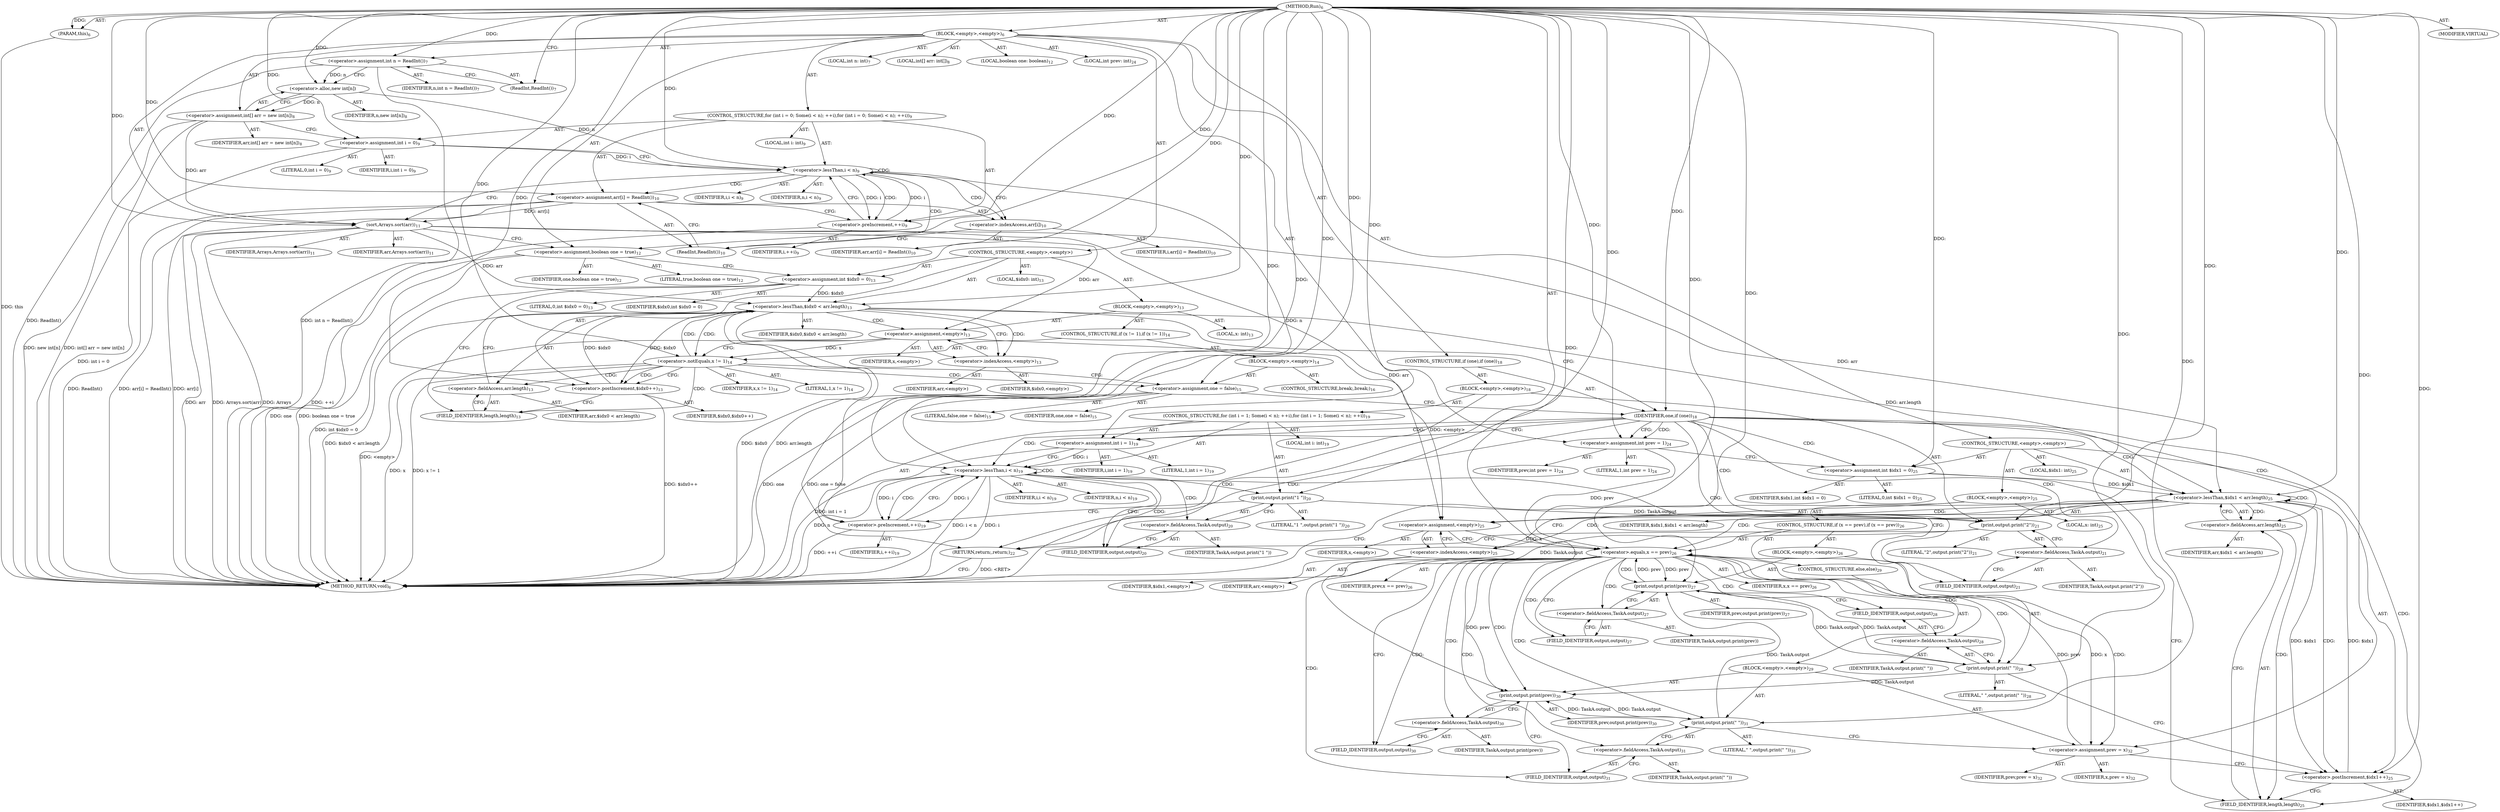 digraph "Run" {  
"21" [label = <(METHOD,Run)<SUB>6</SUB>> ]
"22" [label = <(PARAM,this)<SUB>6</SUB>> ]
"23" [label = <(BLOCK,&lt;empty&gt;,&lt;empty&gt;)<SUB>6</SUB>> ]
"24" [label = <(LOCAL,int n: int)<SUB>7</SUB>> ]
"25" [label = <(&lt;operator&gt;.assignment,int n = ReadInt())<SUB>7</SUB>> ]
"26" [label = <(IDENTIFIER,n,int n = ReadInt())<SUB>7</SUB>> ]
"27" [label = <(ReadInt,ReadInt())<SUB>7</SUB>> ]
"28" [label = <(LOCAL,int[] arr: int[])<SUB>8</SUB>> ]
"29" [label = <(&lt;operator&gt;.assignment,int[] arr = new int[n])<SUB>8</SUB>> ]
"30" [label = <(IDENTIFIER,arr,int[] arr = new int[n])<SUB>8</SUB>> ]
"31" [label = <(&lt;operator&gt;.alloc,new int[n])> ]
"32" [label = <(IDENTIFIER,n,new int[n])<SUB>8</SUB>> ]
"33" [label = <(CONTROL_STRUCTURE,for (int i = 0; Some(i &lt; n); ++i),for (int i = 0; Some(i &lt; n); ++i))<SUB>9</SUB>> ]
"34" [label = <(LOCAL,int i: int)<SUB>9</SUB>> ]
"35" [label = <(&lt;operator&gt;.assignment,int i = 0)<SUB>9</SUB>> ]
"36" [label = <(IDENTIFIER,i,int i = 0)<SUB>9</SUB>> ]
"37" [label = <(LITERAL,0,int i = 0)<SUB>9</SUB>> ]
"38" [label = <(&lt;operator&gt;.lessThan,i &lt; n)<SUB>9</SUB>> ]
"39" [label = <(IDENTIFIER,i,i &lt; n)<SUB>9</SUB>> ]
"40" [label = <(IDENTIFIER,n,i &lt; n)<SUB>9</SUB>> ]
"41" [label = <(&lt;operator&gt;.preIncrement,++i)<SUB>9</SUB>> ]
"42" [label = <(IDENTIFIER,i,++i)<SUB>9</SUB>> ]
"43" [label = <(&lt;operator&gt;.assignment,arr[i] = ReadInt())<SUB>10</SUB>> ]
"44" [label = <(&lt;operator&gt;.indexAccess,arr[i])<SUB>10</SUB>> ]
"45" [label = <(IDENTIFIER,arr,arr[i] = ReadInt())<SUB>10</SUB>> ]
"46" [label = <(IDENTIFIER,i,arr[i] = ReadInt())<SUB>10</SUB>> ]
"47" [label = <(ReadInt,ReadInt())<SUB>10</SUB>> ]
"48" [label = <(sort,Arrays.sort(arr))<SUB>11</SUB>> ]
"49" [label = <(IDENTIFIER,Arrays,Arrays.sort(arr))<SUB>11</SUB>> ]
"50" [label = <(IDENTIFIER,arr,Arrays.sort(arr))<SUB>11</SUB>> ]
"51" [label = <(LOCAL,boolean one: boolean)<SUB>12</SUB>> ]
"52" [label = <(&lt;operator&gt;.assignment,boolean one = true)<SUB>12</SUB>> ]
"53" [label = <(IDENTIFIER,one,boolean one = true)<SUB>12</SUB>> ]
"54" [label = <(LITERAL,true,boolean one = true)<SUB>12</SUB>> ]
"55" [label = <(CONTROL_STRUCTURE,&lt;empty&gt;,&lt;empty&gt;)> ]
"56" [label = <(LOCAL,$idx0: int)<SUB>13</SUB>> ]
"57" [label = <(&lt;operator&gt;.assignment,int $idx0 = 0)<SUB>13</SUB>> ]
"58" [label = <(IDENTIFIER,$idx0,int $idx0 = 0)> ]
"59" [label = <(LITERAL,0,int $idx0 = 0)<SUB>13</SUB>> ]
"60" [label = <(&lt;operator&gt;.lessThan,$idx0 &lt; arr.length)<SUB>13</SUB>> ]
"61" [label = <(IDENTIFIER,$idx0,$idx0 &lt; arr.length)> ]
"62" [label = <(&lt;operator&gt;.fieldAccess,arr.length)<SUB>13</SUB>> ]
"63" [label = <(IDENTIFIER,arr,$idx0 &lt; arr.length)> ]
"64" [label = <(FIELD_IDENTIFIER,length,length)<SUB>13</SUB>> ]
"65" [label = <(&lt;operator&gt;.postIncrement,$idx0++)<SUB>13</SUB>> ]
"66" [label = <(IDENTIFIER,$idx0,$idx0++)> ]
"67" [label = <(BLOCK,&lt;empty&gt;,&lt;empty&gt;)<SUB>13</SUB>> ]
"68" [label = <(LOCAL,x: int)<SUB>13</SUB>> ]
"69" [label = <(&lt;operator&gt;.assignment,&lt;empty&gt;)<SUB>13</SUB>> ]
"70" [label = <(IDENTIFIER,x,&lt;empty&gt;)> ]
"71" [label = <(&lt;operator&gt;.indexAccess,&lt;empty&gt;)<SUB>13</SUB>> ]
"72" [label = <(IDENTIFIER,arr,&lt;empty&gt;)> ]
"73" [label = <(IDENTIFIER,$idx0,&lt;empty&gt;)> ]
"74" [label = <(CONTROL_STRUCTURE,if (x != 1),if (x != 1))<SUB>14</SUB>> ]
"75" [label = <(&lt;operator&gt;.notEquals,x != 1)<SUB>14</SUB>> ]
"76" [label = <(IDENTIFIER,x,x != 1)<SUB>14</SUB>> ]
"77" [label = <(LITERAL,1,x != 1)<SUB>14</SUB>> ]
"78" [label = <(BLOCK,&lt;empty&gt;,&lt;empty&gt;)<SUB>14</SUB>> ]
"79" [label = <(&lt;operator&gt;.assignment,one = false)<SUB>15</SUB>> ]
"80" [label = <(IDENTIFIER,one,one = false)<SUB>15</SUB>> ]
"81" [label = <(LITERAL,false,one = false)<SUB>15</SUB>> ]
"82" [label = <(CONTROL_STRUCTURE,break;,break;)<SUB>16</SUB>> ]
"83" [label = <(CONTROL_STRUCTURE,if (one),if (one))<SUB>18</SUB>> ]
"84" [label = <(IDENTIFIER,one,if (one))<SUB>18</SUB>> ]
"85" [label = <(BLOCK,&lt;empty&gt;,&lt;empty&gt;)<SUB>18</SUB>> ]
"86" [label = <(CONTROL_STRUCTURE,for (int i = 1; Some(i &lt; n); ++i),for (int i = 1; Some(i &lt; n); ++i))<SUB>19</SUB>> ]
"87" [label = <(LOCAL,int i: int)<SUB>19</SUB>> ]
"88" [label = <(&lt;operator&gt;.assignment,int i = 1)<SUB>19</SUB>> ]
"89" [label = <(IDENTIFIER,i,int i = 1)<SUB>19</SUB>> ]
"90" [label = <(LITERAL,1,int i = 1)<SUB>19</SUB>> ]
"91" [label = <(&lt;operator&gt;.lessThan,i &lt; n)<SUB>19</SUB>> ]
"92" [label = <(IDENTIFIER,i,i &lt; n)<SUB>19</SUB>> ]
"93" [label = <(IDENTIFIER,n,i &lt; n)<SUB>19</SUB>> ]
"94" [label = <(&lt;operator&gt;.preIncrement,++i)<SUB>19</SUB>> ]
"95" [label = <(IDENTIFIER,i,++i)<SUB>19</SUB>> ]
"96" [label = <(print,output.print(&quot;1 &quot;))<SUB>20</SUB>> ]
"97" [label = <(&lt;operator&gt;.fieldAccess,TaskA.output)<SUB>20</SUB>> ]
"98" [label = <(IDENTIFIER,TaskA,output.print(&quot;1 &quot;))> ]
"99" [label = <(FIELD_IDENTIFIER,output,output)<SUB>20</SUB>> ]
"100" [label = <(LITERAL,&quot;1 &quot;,output.print(&quot;1 &quot;))<SUB>20</SUB>> ]
"101" [label = <(print,output.print(&quot;2&quot;))<SUB>21</SUB>> ]
"102" [label = <(&lt;operator&gt;.fieldAccess,TaskA.output)<SUB>21</SUB>> ]
"103" [label = <(IDENTIFIER,TaskA,output.print(&quot;2&quot;))> ]
"104" [label = <(FIELD_IDENTIFIER,output,output)<SUB>21</SUB>> ]
"105" [label = <(LITERAL,&quot;2&quot;,output.print(&quot;2&quot;))<SUB>21</SUB>> ]
"106" [label = <(RETURN,return;,return;)<SUB>22</SUB>> ]
"107" [label = <(LOCAL,int prev: int)<SUB>24</SUB>> ]
"108" [label = <(&lt;operator&gt;.assignment,int prev = 1)<SUB>24</SUB>> ]
"109" [label = <(IDENTIFIER,prev,int prev = 1)<SUB>24</SUB>> ]
"110" [label = <(LITERAL,1,int prev = 1)<SUB>24</SUB>> ]
"111" [label = <(CONTROL_STRUCTURE,&lt;empty&gt;,&lt;empty&gt;)> ]
"112" [label = <(LOCAL,$idx1: int)<SUB>25</SUB>> ]
"113" [label = <(&lt;operator&gt;.assignment,int $idx1 = 0)<SUB>25</SUB>> ]
"114" [label = <(IDENTIFIER,$idx1,int $idx1 = 0)> ]
"115" [label = <(LITERAL,0,int $idx1 = 0)<SUB>25</SUB>> ]
"116" [label = <(&lt;operator&gt;.lessThan,$idx1 &lt; arr.length)<SUB>25</SUB>> ]
"117" [label = <(IDENTIFIER,$idx1,$idx1 &lt; arr.length)> ]
"118" [label = <(&lt;operator&gt;.fieldAccess,arr.length)<SUB>25</SUB>> ]
"119" [label = <(IDENTIFIER,arr,$idx1 &lt; arr.length)> ]
"120" [label = <(FIELD_IDENTIFIER,length,length)<SUB>25</SUB>> ]
"121" [label = <(&lt;operator&gt;.postIncrement,$idx1++)<SUB>25</SUB>> ]
"122" [label = <(IDENTIFIER,$idx1,$idx1++)> ]
"123" [label = <(BLOCK,&lt;empty&gt;,&lt;empty&gt;)<SUB>25</SUB>> ]
"124" [label = <(LOCAL,x: int)<SUB>25</SUB>> ]
"125" [label = <(&lt;operator&gt;.assignment,&lt;empty&gt;)<SUB>25</SUB>> ]
"126" [label = <(IDENTIFIER,x,&lt;empty&gt;)> ]
"127" [label = <(&lt;operator&gt;.indexAccess,&lt;empty&gt;)<SUB>25</SUB>> ]
"128" [label = <(IDENTIFIER,arr,&lt;empty&gt;)> ]
"129" [label = <(IDENTIFIER,$idx1,&lt;empty&gt;)> ]
"130" [label = <(CONTROL_STRUCTURE,if (x == prev),if (x == prev))<SUB>26</SUB>> ]
"131" [label = <(&lt;operator&gt;.equals,x == prev)<SUB>26</SUB>> ]
"132" [label = <(IDENTIFIER,x,x == prev)<SUB>26</SUB>> ]
"133" [label = <(IDENTIFIER,prev,x == prev)<SUB>26</SUB>> ]
"134" [label = <(BLOCK,&lt;empty&gt;,&lt;empty&gt;)<SUB>26</SUB>> ]
"135" [label = <(print,output.print(prev))<SUB>27</SUB>> ]
"136" [label = <(&lt;operator&gt;.fieldAccess,TaskA.output)<SUB>27</SUB>> ]
"137" [label = <(IDENTIFIER,TaskA,output.print(prev))> ]
"138" [label = <(FIELD_IDENTIFIER,output,output)<SUB>27</SUB>> ]
"139" [label = <(IDENTIFIER,prev,output.print(prev))<SUB>27</SUB>> ]
"140" [label = <(print,output.print(&quot; &quot;))<SUB>28</SUB>> ]
"141" [label = <(&lt;operator&gt;.fieldAccess,TaskA.output)<SUB>28</SUB>> ]
"142" [label = <(IDENTIFIER,TaskA,output.print(&quot; &quot;))> ]
"143" [label = <(FIELD_IDENTIFIER,output,output)<SUB>28</SUB>> ]
"144" [label = <(LITERAL,&quot; &quot;,output.print(&quot; &quot;))<SUB>28</SUB>> ]
"145" [label = <(CONTROL_STRUCTURE,else,else)<SUB>29</SUB>> ]
"146" [label = <(BLOCK,&lt;empty&gt;,&lt;empty&gt;)<SUB>29</SUB>> ]
"147" [label = <(print,output.print(prev))<SUB>30</SUB>> ]
"148" [label = <(&lt;operator&gt;.fieldAccess,TaskA.output)<SUB>30</SUB>> ]
"149" [label = <(IDENTIFIER,TaskA,output.print(prev))> ]
"150" [label = <(FIELD_IDENTIFIER,output,output)<SUB>30</SUB>> ]
"151" [label = <(IDENTIFIER,prev,output.print(prev))<SUB>30</SUB>> ]
"152" [label = <(print,output.print(&quot; &quot;))<SUB>31</SUB>> ]
"153" [label = <(&lt;operator&gt;.fieldAccess,TaskA.output)<SUB>31</SUB>> ]
"154" [label = <(IDENTIFIER,TaskA,output.print(&quot; &quot;))> ]
"155" [label = <(FIELD_IDENTIFIER,output,output)<SUB>31</SUB>> ]
"156" [label = <(LITERAL,&quot; &quot;,output.print(&quot; &quot;))<SUB>31</SUB>> ]
"157" [label = <(&lt;operator&gt;.assignment,prev = x)<SUB>32</SUB>> ]
"158" [label = <(IDENTIFIER,prev,prev = x)<SUB>32</SUB>> ]
"159" [label = <(IDENTIFIER,x,prev = x)<SUB>32</SUB>> ]
"160" [label = <(MODIFIER,VIRTUAL)> ]
"161" [label = <(METHOD_RETURN,void)<SUB>6</SUB>> ]
  "21" -> "22"  [ label = "AST: "] 
  "21" -> "23"  [ label = "AST: "] 
  "21" -> "160"  [ label = "AST: "] 
  "21" -> "161"  [ label = "AST: "] 
  "23" -> "24"  [ label = "AST: "] 
  "23" -> "25"  [ label = "AST: "] 
  "23" -> "28"  [ label = "AST: "] 
  "23" -> "29"  [ label = "AST: "] 
  "23" -> "33"  [ label = "AST: "] 
  "23" -> "48"  [ label = "AST: "] 
  "23" -> "51"  [ label = "AST: "] 
  "23" -> "52"  [ label = "AST: "] 
  "23" -> "55"  [ label = "AST: "] 
  "23" -> "83"  [ label = "AST: "] 
  "23" -> "107"  [ label = "AST: "] 
  "23" -> "108"  [ label = "AST: "] 
  "23" -> "111"  [ label = "AST: "] 
  "25" -> "26"  [ label = "AST: "] 
  "25" -> "27"  [ label = "AST: "] 
  "29" -> "30"  [ label = "AST: "] 
  "29" -> "31"  [ label = "AST: "] 
  "31" -> "32"  [ label = "AST: "] 
  "33" -> "34"  [ label = "AST: "] 
  "33" -> "35"  [ label = "AST: "] 
  "33" -> "38"  [ label = "AST: "] 
  "33" -> "41"  [ label = "AST: "] 
  "33" -> "43"  [ label = "AST: "] 
  "35" -> "36"  [ label = "AST: "] 
  "35" -> "37"  [ label = "AST: "] 
  "38" -> "39"  [ label = "AST: "] 
  "38" -> "40"  [ label = "AST: "] 
  "41" -> "42"  [ label = "AST: "] 
  "43" -> "44"  [ label = "AST: "] 
  "43" -> "47"  [ label = "AST: "] 
  "44" -> "45"  [ label = "AST: "] 
  "44" -> "46"  [ label = "AST: "] 
  "48" -> "49"  [ label = "AST: "] 
  "48" -> "50"  [ label = "AST: "] 
  "52" -> "53"  [ label = "AST: "] 
  "52" -> "54"  [ label = "AST: "] 
  "55" -> "56"  [ label = "AST: "] 
  "55" -> "57"  [ label = "AST: "] 
  "55" -> "60"  [ label = "AST: "] 
  "55" -> "65"  [ label = "AST: "] 
  "55" -> "67"  [ label = "AST: "] 
  "57" -> "58"  [ label = "AST: "] 
  "57" -> "59"  [ label = "AST: "] 
  "60" -> "61"  [ label = "AST: "] 
  "60" -> "62"  [ label = "AST: "] 
  "62" -> "63"  [ label = "AST: "] 
  "62" -> "64"  [ label = "AST: "] 
  "65" -> "66"  [ label = "AST: "] 
  "67" -> "68"  [ label = "AST: "] 
  "67" -> "69"  [ label = "AST: "] 
  "67" -> "74"  [ label = "AST: "] 
  "69" -> "70"  [ label = "AST: "] 
  "69" -> "71"  [ label = "AST: "] 
  "71" -> "72"  [ label = "AST: "] 
  "71" -> "73"  [ label = "AST: "] 
  "74" -> "75"  [ label = "AST: "] 
  "74" -> "78"  [ label = "AST: "] 
  "75" -> "76"  [ label = "AST: "] 
  "75" -> "77"  [ label = "AST: "] 
  "78" -> "79"  [ label = "AST: "] 
  "78" -> "82"  [ label = "AST: "] 
  "79" -> "80"  [ label = "AST: "] 
  "79" -> "81"  [ label = "AST: "] 
  "83" -> "84"  [ label = "AST: "] 
  "83" -> "85"  [ label = "AST: "] 
  "85" -> "86"  [ label = "AST: "] 
  "85" -> "101"  [ label = "AST: "] 
  "85" -> "106"  [ label = "AST: "] 
  "86" -> "87"  [ label = "AST: "] 
  "86" -> "88"  [ label = "AST: "] 
  "86" -> "91"  [ label = "AST: "] 
  "86" -> "94"  [ label = "AST: "] 
  "86" -> "96"  [ label = "AST: "] 
  "88" -> "89"  [ label = "AST: "] 
  "88" -> "90"  [ label = "AST: "] 
  "91" -> "92"  [ label = "AST: "] 
  "91" -> "93"  [ label = "AST: "] 
  "94" -> "95"  [ label = "AST: "] 
  "96" -> "97"  [ label = "AST: "] 
  "96" -> "100"  [ label = "AST: "] 
  "97" -> "98"  [ label = "AST: "] 
  "97" -> "99"  [ label = "AST: "] 
  "101" -> "102"  [ label = "AST: "] 
  "101" -> "105"  [ label = "AST: "] 
  "102" -> "103"  [ label = "AST: "] 
  "102" -> "104"  [ label = "AST: "] 
  "108" -> "109"  [ label = "AST: "] 
  "108" -> "110"  [ label = "AST: "] 
  "111" -> "112"  [ label = "AST: "] 
  "111" -> "113"  [ label = "AST: "] 
  "111" -> "116"  [ label = "AST: "] 
  "111" -> "121"  [ label = "AST: "] 
  "111" -> "123"  [ label = "AST: "] 
  "113" -> "114"  [ label = "AST: "] 
  "113" -> "115"  [ label = "AST: "] 
  "116" -> "117"  [ label = "AST: "] 
  "116" -> "118"  [ label = "AST: "] 
  "118" -> "119"  [ label = "AST: "] 
  "118" -> "120"  [ label = "AST: "] 
  "121" -> "122"  [ label = "AST: "] 
  "123" -> "124"  [ label = "AST: "] 
  "123" -> "125"  [ label = "AST: "] 
  "123" -> "130"  [ label = "AST: "] 
  "125" -> "126"  [ label = "AST: "] 
  "125" -> "127"  [ label = "AST: "] 
  "127" -> "128"  [ label = "AST: "] 
  "127" -> "129"  [ label = "AST: "] 
  "130" -> "131"  [ label = "AST: "] 
  "130" -> "134"  [ label = "AST: "] 
  "130" -> "145"  [ label = "AST: "] 
  "131" -> "132"  [ label = "AST: "] 
  "131" -> "133"  [ label = "AST: "] 
  "134" -> "135"  [ label = "AST: "] 
  "134" -> "140"  [ label = "AST: "] 
  "135" -> "136"  [ label = "AST: "] 
  "135" -> "139"  [ label = "AST: "] 
  "136" -> "137"  [ label = "AST: "] 
  "136" -> "138"  [ label = "AST: "] 
  "140" -> "141"  [ label = "AST: "] 
  "140" -> "144"  [ label = "AST: "] 
  "141" -> "142"  [ label = "AST: "] 
  "141" -> "143"  [ label = "AST: "] 
  "145" -> "146"  [ label = "AST: "] 
  "146" -> "147"  [ label = "AST: "] 
  "146" -> "152"  [ label = "AST: "] 
  "146" -> "157"  [ label = "AST: "] 
  "147" -> "148"  [ label = "AST: "] 
  "147" -> "151"  [ label = "AST: "] 
  "148" -> "149"  [ label = "AST: "] 
  "148" -> "150"  [ label = "AST: "] 
  "152" -> "153"  [ label = "AST: "] 
  "152" -> "156"  [ label = "AST: "] 
  "153" -> "154"  [ label = "AST: "] 
  "153" -> "155"  [ label = "AST: "] 
  "157" -> "158"  [ label = "AST: "] 
  "157" -> "159"  [ label = "AST: "] 
  "25" -> "31"  [ label = "CFG: "] 
  "29" -> "35"  [ label = "CFG: "] 
  "48" -> "52"  [ label = "CFG: "] 
  "52" -> "57"  [ label = "CFG: "] 
  "108" -> "113"  [ label = "CFG: "] 
  "27" -> "25"  [ label = "CFG: "] 
  "31" -> "29"  [ label = "CFG: "] 
  "35" -> "38"  [ label = "CFG: "] 
  "38" -> "44"  [ label = "CFG: "] 
  "38" -> "48"  [ label = "CFG: "] 
  "41" -> "38"  [ label = "CFG: "] 
  "43" -> "41"  [ label = "CFG: "] 
  "57" -> "64"  [ label = "CFG: "] 
  "60" -> "84"  [ label = "CFG: "] 
  "60" -> "71"  [ label = "CFG: "] 
  "65" -> "64"  [ label = "CFG: "] 
  "84" -> "88"  [ label = "CFG: "] 
  "84" -> "108"  [ label = "CFG: "] 
  "113" -> "120"  [ label = "CFG: "] 
  "116" -> "161"  [ label = "CFG: "] 
  "116" -> "127"  [ label = "CFG: "] 
  "121" -> "120"  [ label = "CFG: "] 
  "44" -> "47"  [ label = "CFG: "] 
  "47" -> "43"  [ label = "CFG: "] 
  "62" -> "60"  [ label = "CFG: "] 
  "69" -> "75"  [ label = "CFG: "] 
  "101" -> "106"  [ label = "CFG: "] 
  "106" -> "161"  [ label = "CFG: "] 
  "118" -> "116"  [ label = "CFG: "] 
  "125" -> "131"  [ label = "CFG: "] 
  "64" -> "62"  [ label = "CFG: "] 
  "71" -> "69"  [ label = "CFG: "] 
  "75" -> "79"  [ label = "CFG: "] 
  "75" -> "65"  [ label = "CFG: "] 
  "88" -> "91"  [ label = "CFG: "] 
  "91" -> "99"  [ label = "CFG: "] 
  "91" -> "104"  [ label = "CFG: "] 
  "94" -> "91"  [ label = "CFG: "] 
  "96" -> "94"  [ label = "CFG: "] 
  "102" -> "101"  [ label = "CFG: "] 
  "120" -> "118"  [ label = "CFG: "] 
  "127" -> "125"  [ label = "CFG: "] 
  "131" -> "138"  [ label = "CFG: "] 
  "131" -> "150"  [ label = "CFG: "] 
  "79" -> "84"  [ label = "CFG: "] 
  "97" -> "96"  [ label = "CFG: "] 
  "104" -> "102"  [ label = "CFG: "] 
  "135" -> "143"  [ label = "CFG: "] 
  "140" -> "121"  [ label = "CFG: "] 
  "99" -> "97"  [ label = "CFG: "] 
  "136" -> "135"  [ label = "CFG: "] 
  "141" -> "140"  [ label = "CFG: "] 
  "147" -> "155"  [ label = "CFG: "] 
  "152" -> "157"  [ label = "CFG: "] 
  "157" -> "121"  [ label = "CFG: "] 
  "138" -> "136"  [ label = "CFG: "] 
  "143" -> "141"  [ label = "CFG: "] 
  "148" -> "147"  [ label = "CFG: "] 
  "153" -> "152"  [ label = "CFG: "] 
  "150" -> "148"  [ label = "CFG: "] 
  "155" -> "153"  [ label = "CFG: "] 
  "21" -> "27"  [ label = "CFG: "] 
  "106" -> "161"  [ label = "DDG: &lt;RET&gt;"] 
  "22" -> "161"  [ label = "DDG: this"] 
  "25" -> "161"  [ label = "DDG: ReadInt()"] 
  "25" -> "161"  [ label = "DDG: int n = ReadInt()"] 
  "29" -> "161"  [ label = "DDG: new int[n]"] 
  "29" -> "161"  [ label = "DDG: int[] arr = new int[n]"] 
  "35" -> "161"  [ label = "DDG: int i = 0"] 
  "48" -> "161"  [ label = "DDG: arr"] 
  "48" -> "161"  [ label = "DDG: Arrays.sort(arr)"] 
  "52" -> "161"  [ label = "DDG: one"] 
  "52" -> "161"  [ label = "DDG: boolean one = true"] 
  "57" -> "161"  [ label = "DDG: int $idx0 = 0"] 
  "60" -> "161"  [ label = "DDG: $idx0"] 
  "60" -> "161"  [ label = "DDG: arr.length"] 
  "60" -> "161"  [ label = "DDG: $idx0 &lt; arr.length"] 
  "69" -> "161"  [ label = "DDG: &lt;empty&gt;"] 
  "75" -> "161"  [ label = "DDG: x"] 
  "75" -> "161"  [ label = "DDG: x != 1"] 
  "65" -> "161"  [ label = "DDG: $idx0++"] 
  "79" -> "161"  [ label = "DDG: one"] 
  "79" -> "161"  [ label = "DDG: one = false"] 
  "88" -> "161"  [ label = "DDG: int i = 1"] 
  "91" -> "161"  [ label = "DDG: i"] 
  "91" -> "161"  [ label = "DDG: n"] 
  "91" -> "161"  [ label = "DDG: i &lt; n"] 
  "101" -> "161"  [ label = "DDG: TaskA.output"] 
  "94" -> "161"  [ label = "DDG: ++i"] 
  "43" -> "161"  [ label = "DDG: arr[i]"] 
  "43" -> "161"  [ label = "DDG: ReadInt()"] 
  "43" -> "161"  [ label = "DDG: arr[i] = ReadInt()"] 
  "41" -> "161"  [ label = "DDG: ++i"] 
  "48" -> "161"  [ label = "DDG: Arrays"] 
  "21" -> "22"  [ label = "DDG: "] 
  "21" -> "25"  [ label = "DDG: "] 
  "31" -> "29"  [ label = "DDG: n"] 
  "21" -> "52"  [ label = "DDG: "] 
  "21" -> "108"  [ label = "DDG: "] 
  "21" -> "35"  [ label = "DDG: "] 
  "21" -> "43"  [ label = "DDG: "] 
  "21" -> "48"  [ label = "DDG: "] 
  "29" -> "48"  [ label = "DDG: arr"] 
  "43" -> "48"  [ label = "DDG: arr[i]"] 
  "21" -> "57"  [ label = "DDG: "] 
  "21" -> "84"  [ label = "DDG: "] 
  "21" -> "113"  [ label = "DDG: "] 
  "25" -> "31"  [ label = "DDG: n"] 
  "21" -> "31"  [ label = "DDG: "] 
  "35" -> "38"  [ label = "DDG: i"] 
  "41" -> "38"  [ label = "DDG: i"] 
  "21" -> "38"  [ label = "DDG: "] 
  "31" -> "38"  [ label = "DDG: n"] 
  "38" -> "41"  [ label = "DDG: i"] 
  "21" -> "41"  [ label = "DDG: "] 
  "57" -> "60"  [ label = "DDG: $idx0"] 
  "65" -> "60"  [ label = "DDG: $idx0"] 
  "21" -> "60"  [ label = "DDG: "] 
  "48" -> "60"  [ label = "DDG: arr"] 
  "60" -> "65"  [ label = "DDG: $idx0"] 
  "21" -> "65"  [ label = "DDG: "] 
  "48" -> "69"  [ label = "DDG: arr"] 
  "21" -> "106"  [ label = "DDG: "] 
  "113" -> "116"  [ label = "DDG: $idx1"] 
  "121" -> "116"  [ label = "DDG: $idx1"] 
  "21" -> "116"  [ label = "DDG: "] 
  "48" -> "116"  [ label = "DDG: arr"] 
  "60" -> "116"  [ label = "DDG: arr.length"] 
  "116" -> "121"  [ label = "DDG: $idx1"] 
  "21" -> "121"  [ label = "DDG: "] 
  "48" -> "125"  [ label = "DDG: arr"] 
  "69" -> "125"  [ label = "DDG: &lt;empty&gt;"] 
  "21" -> "88"  [ label = "DDG: "] 
  "96" -> "101"  [ label = "DDG: TaskA.output"] 
  "21" -> "101"  [ label = "DDG: "] 
  "69" -> "75"  [ label = "DDG: x"] 
  "21" -> "75"  [ label = "DDG: "] 
  "21" -> "79"  [ label = "DDG: "] 
  "88" -> "91"  [ label = "DDG: i"] 
  "94" -> "91"  [ label = "DDG: i"] 
  "21" -> "91"  [ label = "DDG: "] 
  "38" -> "91"  [ label = "DDG: n"] 
  "91" -> "94"  [ label = "DDG: i"] 
  "21" -> "94"  [ label = "DDG: "] 
  "21" -> "96"  [ label = "DDG: "] 
  "125" -> "131"  [ label = "DDG: x"] 
  "21" -> "131"  [ label = "DDG: "] 
  "108" -> "131"  [ label = "DDG: prev"] 
  "157" -> "131"  [ label = "DDG: prev"] 
  "135" -> "131"  [ label = "DDG: prev"] 
  "152" -> "135"  [ label = "DDG: TaskA.output"] 
  "140" -> "135"  [ label = "DDG: TaskA.output"] 
  "131" -> "135"  [ label = "DDG: prev"] 
  "21" -> "135"  [ label = "DDG: "] 
  "135" -> "140"  [ label = "DDG: TaskA.output"] 
  "21" -> "140"  [ label = "DDG: "] 
  "131" -> "157"  [ label = "DDG: x"] 
  "21" -> "157"  [ label = "DDG: "] 
  "152" -> "147"  [ label = "DDG: TaskA.output"] 
  "140" -> "147"  [ label = "DDG: TaskA.output"] 
  "131" -> "147"  [ label = "DDG: prev"] 
  "21" -> "147"  [ label = "DDG: "] 
  "147" -> "152"  [ label = "DDG: TaskA.output"] 
  "21" -> "152"  [ label = "DDG: "] 
  "38" -> "47"  [ label = "CDG: "] 
  "38" -> "38"  [ label = "CDG: "] 
  "38" -> "44"  [ label = "CDG: "] 
  "38" -> "43"  [ label = "CDG: "] 
  "38" -> "41"  [ label = "CDG: "] 
  "60" -> "75"  [ label = "CDG: "] 
  "60" -> "69"  [ label = "CDG: "] 
  "60" -> "71"  [ label = "CDG: "] 
  "84" -> "120"  [ label = "CDG: "] 
  "84" -> "113"  [ label = "CDG: "] 
  "84" -> "116"  [ label = "CDG: "] 
  "84" -> "102"  [ label = "CDG: "] 
  "84" -> "104"  [ label = "CDG: "] 
  "84" -> "106"  [ label = "CDG: "] 
  "84" -> "91"  [ label = "CDG: "] 
  "84" -> "101"  [ label = "CDG: "] 
  "84" -> "118"  [ label = "CDG: "] 
  "84" -> "88"  [ label = "CDG: "] 
  "84" -> "108"  [ label = "CDG: "] 
  "116" -> "120"  [ label = "CDG: "] 
  "116" -> "116"  [ label = "CDG: "] 
  "116" -> "131"  [ label = "CDG: "] 
  "116" -> "121"  [ label = "CDG: "] 
  "116" -> "118"  [ label = "CDG: "] 
  "116" -> "127"  [ label = "CDG: "] 
  "116" -> "125"  [ label = "CDG: "] 
  "75" -> "60"  [ label = "CDG: "] 
  "75" -> "64"  [ label = "CDG: "] 
  "75" -> "65"  [ label = "CDG: "] 
  "75" -> "79"  [ label = "CDG: "] 
  "75" -> "62"  [ label = "CDG: "] 
  "91" -> "94"  [ label = "CDG: "] 
  "91" -> "96"  [ label = "CDG: "] 
  "91" -> "99"  [ label = "CDG: "] 
  "91" -> "97"  [ label = "CDG: "] 
  "91" -> "91"  [ label = "CDG: "] 
  "131" -> "141"  [ label = "CDG: "] 
  "131" -> "136"  [ label = "CDG: "] 
  "131" -> "150"  [ label = "CDG: "] 
  "131" -> "153"  [ label = "CDG: "] 
  "131" -> "157"  [ label = "CDG: "] 
  "131" -> "138"  [ label = "CDG: "] 
  "131" -> "140"  [ label = "CDG: "] 
  "131" -> "148"  [ label = "CDG: "] 
  "131" -> "143"  [ label = "CDG: "] 
  "131" -> "152"  [ label = "CDG: "] 
  "131" -> "147"  [ label = "CDG: "] 
  "131" -> "135"  [ label = "CDG: "] 
  "131" -> "155"  [ label = "CDG: "] 
}
